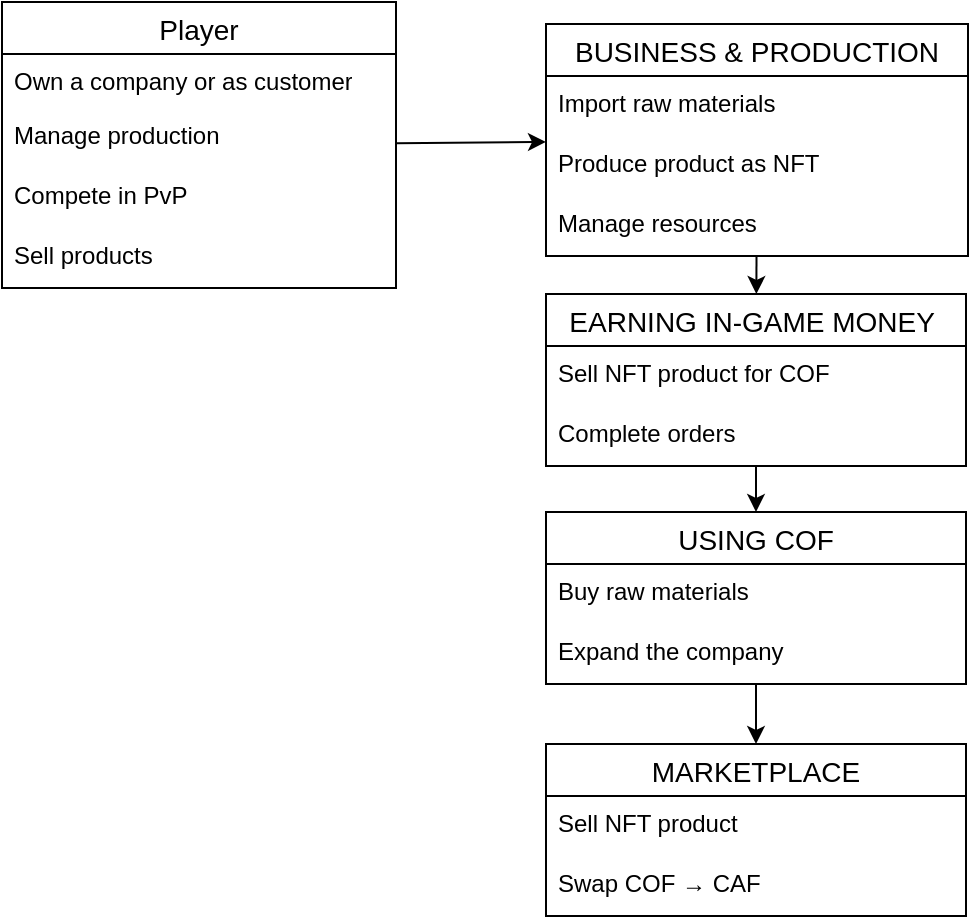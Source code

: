 <mxfile version="25.0.2">
  <diagram name="Page-1" id="tOREIqjbhrJVnliUjCor">
    <mxGraphModel dx="1036" dy="786" grid="0" gridSize="10" guides="1" tooltips="1" connect="1" arrows="1" fold="1" page="1" pageScale="1" pageWidth="850" pageHeight="1100" background="none" math="0" shadow="0">
      <root>
        <mxCell id="0" />
        <mxCell id="1" parent="0" />
        <mxCell id="Vg6k-1ELXh36zQkVJUQH-6" value="Player" style="swimlane;fontStyle=0;childLayout=stackLayout;horizontal=1;startSize=26;horizontalStack=0;resizeParent=1;resizeParentMax=0;resizeLast=0;collapsible=1;marginBottom=0;align=center;fontSize=14;" vertex="1" parent="1">
          <mxGeometry x="128" y="139" width="197" height="143" as="geometry" />
        </mxCell>
        <mxCell id="Vg6k-1ELXh36zQkVJUQH-7" value="Own a company or as customer" style="text;strokeColor=none;fillColor=none;spacingLeft=4;spacingRight=4;overflow=hidden;rotatable=0;points=[[0,0.5],[1,0.5]];portConstraint=eastwest;fontSize=12;whiteSpace=wrap;html=1;resizeHeight=0;fixedWidth=0;" vertex="1" parent="Vg6k-1ELXh36zQkVJUQH-6">
          <mxGeometry y="26" width="197" height="27" as="geometry" />
        </mxCell>
        <mxCell id="Vg6k-1ELXh36zQkVJUQH-9" value="Manage production" style="text;strokeColor=none;fillColor=none;spacingLeft=4;spacingRight=4;overflow=hidden;rotatable=0;points=[[0,0.5],[1,0.5]];portConstraint=eastwest;fontSize=12;whiteSpace=wrap;html=1;" vertex="1" parent="Vg6k-1ELXh36zQkVJUQH-6">
          <mxGeometry y="53" width="197" height="30" as="geometry" />
        </mxCell>
        <mxCell id="Vg6k-1ELXh36zQkVJUQH-11" value="Compete in PvP" style="text;strokeColor=none;fillColor=none;spacingLeft=4;spacingRight=4;overflow=hidden;rotatable=0;points=[[0,0.5],[1,0.5]];portConstraint=eastwest;fontSize=12;whiteSpace=wrap;html=1;" vertex="1" parent="Vg6k-1ELXh36zQkVJUQH-6">
          <mxGeometry y="83" width="197" height="30" as="geometry" />
        </mxCell>
        <mxCell id="Vg6k-1ELXh36zQkVJUQH-12" value="Sell products" style="text;strokeColor=none;fillColor=none;spacingLeft=4;spacingRight=4;overflow=hidden;rotatable=0;points=[[0,0.5],[1,0.5]];portConstraint=eastwest;fontSize=12;whiteSpace=wrap;html=1;" vertex="1" parent="Vg6k-1ELXh36zQkVJUQH-6">
          <mxGeometry y="113" width="197" height="30" as="geometry" />
        </mxCell>
        <mxCell id="Vg6k-1ELXh36zQkVJUQH-18" value="BUSINESS &amp; PRODUCTION" style="swimlane;fontStyle=0;childLayout=stackLayout;horizontal=1;startSize=26;horizontalStack=0;resizeParent=1;resizeParentMax=0;resizeLast=0;collapsible=1;marginBottom=0;align=center;fontSize=14;" vertex="1" parent="1">
          <mxGeometry x="400" y="150" width="211" height="116" as="geometry" />
        </mxCell>
        <mxCell id="Vg6k-1ELXh36zQkVJUQH-19" value="Import raw materials" style="text;strokeColor=none;fillColor=none;spacingLeft=4;spacingRight=4;overflow=hidden;rotatable=0;points=[[0,0.5],[1,0.5]];portConstraint=eastwest;fontSize=12;whiteSpace=wrap;html=1;" vertex="1" parent="Vg6k-1ELXh36zQkVJUQH-18">
          <mxGeometry y="26" width="211" height="30" as="geometry" />
        </mxCell>
        <mxCell id="Vg6k-1ELXh36zQkVJUQH-20" value="Produce product as NFT" style="text;strokeColor=none;fillColor=none;spacingLeft=4;spacingRight=4;overflow=hidden;rotatable=0;points=[[0,0.5],[1,0.5]];portConstraint=eastwest;fontSize=12;whiteSpace=wrap;html=1;" vertex="1" parent="Vg6k-1ELXh36zQkVJUQH-18">
          <mxGeometry y="56" width="211" height="30" as="geometry" />
        </mxCell>
        <mxCell id="Vg6k-1ELXh36zQkVJUQH-21" value="Manage resources" style="text;strokeColor=none;fillColor=none;spacingLeft=4;spacingRight=4;overflow=hidden;rotatable=0;points=[[0,0.5],[1,0.5]];portConstraint=eastwest;fontSize=12;whiteSpace=wrap;html=1;" vertex="1" parent="Vg6k-1ELXh36zQkVJUQH-18">
          <mxGeometry y="86" width="211" height="30" as="geometry" />
        </mxCell>
        <mxCell id="Vg6k-1ELXh36zQkVJUQH-22" value="EARNING IN-GAME MONEY " style="swimlane;fontStyle=0;childLayout=stackLayout;horizontal=1;startSize=26;horizontalStack=0;resizeParent=1;resizeParentMax=0;resizeLast=0;collapsible=1;marginBottom=0;align=center;fontSize=14;fixedWidth=1;" vertex="1" parent="1">
          <mxGeometry x="400" y="285" width="210" height="86" as="geometry" />
        </mxCell>
        <mxCell id="Vg6k-1ELXh36zQkVJUQH-23" value="Sell NFT product for COF" style="text;strokeColor=none;fillColor=none;spacingLeft=4;spacingRight=4;overflow=hidden;rotatable=0;points=[[0,0.5],[1,0.5]];portConstraint=eastwest;fontSize=12;whiteSpace=wrap;html=1;" vertex="1" parent="Vg6k-1ELXh36zQkVJUQH-22">
          <mxGeometry y="26" width="210" height="30" as="geometry" />
        </mxCell>
        <mxCell id="Vg6k-1ELXh36zQkVJUQH-24" value="Complete orders" style="text;strokeColor=none;fillColor=none;spacingLeft=4;spacingRight=4;overflow=hidden;rotatable=0;points=[[0,0.5],[1,0.5]];portConstraint=eastwest;fontSize=12;whiteSpace=wrap;html=1;" vertex="1" parent="Vg6k-1ELXh36zQkVJUQH-22">
          <mxGeometry y="56" width="210" height="30" as="geometry" />
        </mxCell>
        <mxCell id="Vg6k-1ELXh36zQkVJUQH-26" value="USING COF" style="swimlane;fontStyle=0;childLayout=stackLayout;horizontal=1;startSize=26;horizontalStack=0;resizeParent=1;resizeParentMax=0;resizeLast=0;collapsible=1;marginBottom=0;align=center;fontSize=14;fixedWidth=1;" vertex="1" parent="1">
          <mxGeometry x="400" y="394" width="210" height="86" as="geometry" />
        </mxCell>
        <mxCell id="Vg6k-1ELXh36zQkVJUQH-27" value="Buy raw materials" style="text;strokeColor=none;fillColor=none;spacingLeft=4;spacingRight=4;overflow=hidden;rotatable=0;points=[[0,0.5],[1,0.5]];portConstraint=eastwest;fontSize=12;whiteSpace=wrap;html=1;" vertex="1" parent="Vg6k-1ELXh36zQkVJUQH-26">
          <mxGeometry y="26" width="210" height="30" as="geometry" />
        </mxCell>
        <mxCell id="Vg6k-1ELXh36zQkVJUQH-28" value="Expand the company" style="text;strokeColor=none;fillColor=none;spacingLeft=4;spacingRight=4;overflow=hidden;rotatable=0;points=[[0,0.5],[1,0.5]];portConstraint=eastwest;fontSize=12;whiteSpace=wrap;html=1;" vertex="1" parent="Vg6k-1ELXh36zQkVJUQH-26">
          <mxGeometry y="56" width="210" height="30" as="geometry" />
        </mxCell>
        <mxCell id="Vg6k-1ELXh36zQkVJUQH-29" value="MARKETPLACE" style="swimlane;fontStyle=0;childLayout=stackLayout;horizontal=1;startSize=26;horizontalStack=0;resizeParent=1;resizeParentMax=0;resizeLast=0;collapsible=1;marginBottom=0;align=center;fontSize=14;fixedWidth=1;" vertex="1" parent="1">
          <mxGeometry x="400" y="510" width="210" height="86" as="geometry" />
        </mxCell>
        <mxCell id="Vg6k-1ELXh36zQkVJUQH-30" value="Sell NFT product" style="text;strokeColor=none;fillColor=none;spacingLeft=4;spacingRight=4;overflow=hidden;rotatable=0;points=[[0,0.5],[1,0.5]];portConstraint=eastwest;fontSize=12;whiteSpace=wrap;html=1;" vertex="1" parent="Vg6k-1ELXh36zQkVJUQH-29">
          <mxGeometry y="26" width="210" height="30" as="geometry" />
        </mxCell>
        <mxCell id="Vg6k-1ELXh36zQkVJUQH-31" value="Swap COF&amp;nbsp;&lt;span style=&quot;background-color: initial;&quot;&gt;→ CAF&lt;/span&gt;" style="text;strokeColor=none;fillColor=none;spacingLeft=4;spacingRight=4;overflow=hidden;rotatable=0;points=[[0,0.5],[1,0.5]];portConstraint=eastwest;fontSize=12;whiteSpace=wrap;html=1;" vertex="1" parent="Vg6k-1ELXh36zQkVJUQH-29">
          <mxGeometry y="56" width="210" height="30" as="geometry" />
        </mxCell>
        <mxCell id="Vg6k-1ELXh36zQkVJUQH-32" value="" style="endArrow=classic;html=1;rounded=0;" edge="1" parent="1" source="Vg6k-1ELXh36zQkVJUQH-6" target="Vg6k-1ELXh36zQkVJUQH-18">
          <mxGeometry width="50" height="50" relative="1" as="geometry">
            <mxPoint x="200" y="287" as="sourcePoint" />
            <mxPoint x="250" y="237" as="targetPoint" />
          </mxGeometry>
        </mxCell>
        <mxCell id="Vg6k-1ELXh36zQkVJUQH-33" value="" style="endArrow=classic;html=1;rounded=0;" edge="1" parent="1" source="Vg6k-1ELXh36zQkVJUQH-18" target="Vg6k-1ELXh36zQkVJUQH-22">
          <mxGeometry width="50" height="50" relative="1" as="geometry">
            <mxPoint x="335" y="347" as="sourcePoint" />
            <mxPoint x="434" y="276" as="targetPoint" />
          </mxGeometry>
        </mxCell>
        <mxCell id="Vg6k-1ELXh36zQkVJUQH-34" value="" style="endArrow=classic;html=1;rounded=0;" edge="1" parent="1" source="Vg6k-1ELXh36zQkVJUQH-22" target="Vg6k-1ELXh36zQkVJUQH-26">
          <mxGeometry width="50" height="50" relative="1" as="geometry">
            <mxPoint x="335" y="389" as="sourcePoint" />
            <mxPoint x="410" y="368" as="targetPoint" />
          </mxGeometry>
        </mxCell>
        <mxCell id="Vg6k-1ELXh36zQkVJUQH-35" value="" style="endArrow=classic;html=1;rounded=0;" edge="1" parent="1" source="Vg6k-1ELXh36zQkVJUQH-26" target="Vg6k-1ELXh36zQkVJUQH-29">
          <mxGeometry width="50" height="50" relative="1" as="geometry">
            <mxPoint x="515" y="381" as="sourcePoint" />
            <mxPoint x="515" y="404" as="targetPoint" />
          </mxGeometry>
        </mxCell>
      </root>
    </mxGraphModel>
  </diagram>
</mxfile>
